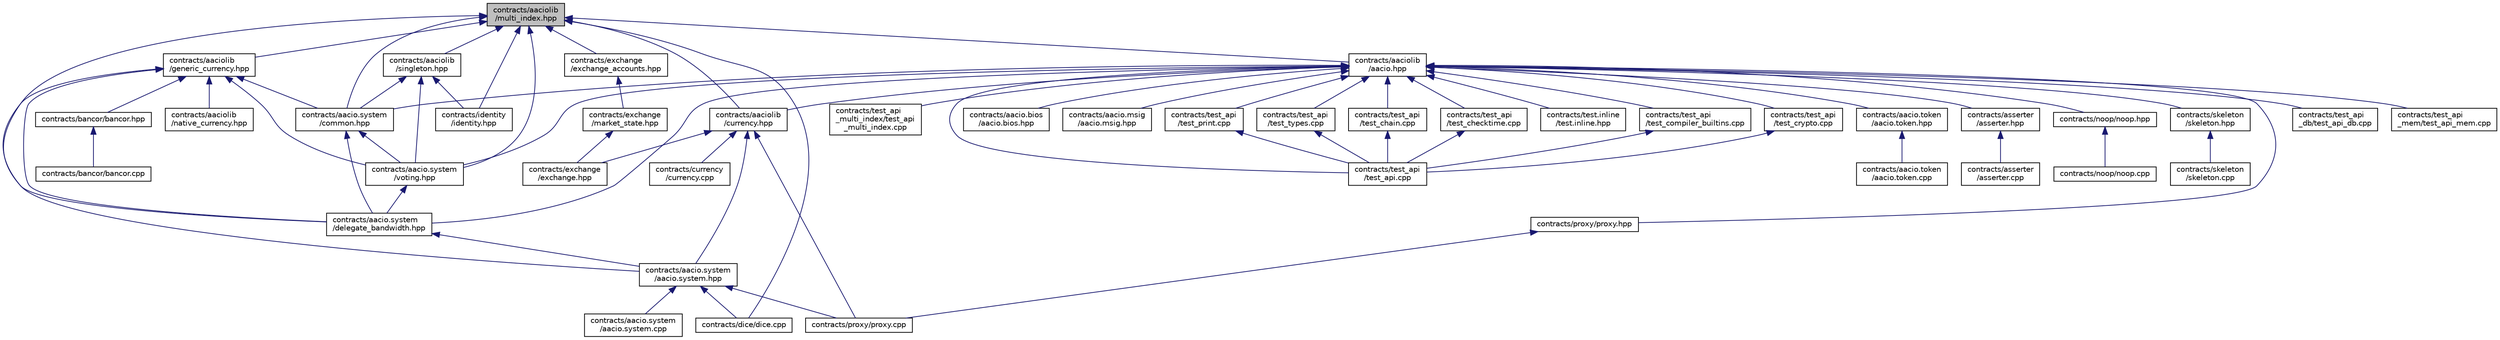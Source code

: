 digraph "contracts/aaciolib/multi_index.hpp"
{
  edge [fontname="Helvetica",fontsize="10",labelfontname="Helvetica",labelfontsize="10"];
  node [fontname="Helvetica",fontsize="10",shape=record];
  Node75 [label="contracts/aaciolib\l/multi_index.hpp",height=0.2,width=0.4,color="black", fillcolor="grey75", style="filled", fontcolor="black"];
  Node75 -> Node76 [dir="back",color="midnightblue",fontsize="10",style="solid"];
  Node76 [label="contracts/aacio.system\l/common.hpp",height=0.2,width=0.4,color="black", fillcolor="white", style="filled",URL="$contracts_2aacio_8system_2common_8hpp_source.html"];
  Node76 -> Node77 [dir="back",color="midnightblue",fontsize="10",style="solid"];
  Node77 [label="contracts/aacio.system\l/delegate_bandwidth.hpp",height=0.2,width=0.4,color="black", fillcolor="white", style="filled",URL="$delegate__bandwidth_8hpp.html"];
  Node77 -> Node78 [dir="back",color="midnightblue",fontsize="10",style="solid"];
  Node78 [label="contracts/aacio.system\l/aacio.system.hpp",height=0.2,width=0.4,color="black", fillcolor="white", style="filled",URL="$aacio_8system_8hpp.html"];
  Node78 -> Node79 [dir="back",color="midnightblue",fontsize="10",style="solid"];
  Node79 [label="contracts/aacio.system\l/aacio.system.cpp",height=0.2,width=0.4,color="black", fillcolor="white", style="filled",URL="$aacio_8system_8cpp.html"];
  Node78 -> Node80 [dir="back",color="midnightblue",fontsize="10",style="solid"];
  Node80 [label="contracts/dice/dice.cpp",height=0.2,width=0.4,color="black", fillcolor="white", style="filled",URL="$dice_8cpp.html"];
  Node78 -> Node81 [dir="back",color="midnightblue",fontsize="10",style="solid"];
  Node81 [label="contracts/proxy/proxy.cpp",height=0.2,width=0.4,color="black", fillcolor="white", style="filled",URL="$proxy_8cpp.html"];
  Node76 -> Node82 [dir="back",color="midnightblue",fontsize="10",style="solid"];
  Node82 [label="contracts/aacio.system\l/voting.hpp",height=0.2,width=0.4,color="black", fillcolor="white", style="filled",URL="$voting_8hpp.html"];
  Node82 -> Node77 [dir="back",color="midnightblue",fontsize="10",style="solid"];
  Node75 -> Node82 [dir="back",color="midnightblue",fontsize="10",style="solid"];
  Node75 -> Node77 [dir="back",color="midnightblue",fontsize="10",style="solid"];
  Node75 -> Node83 [dir="back",color="midnightblue",fontsize="10",style="solid"];
  Node83 [label="contracts/aaciolib\l/aacio.hpp",height=0.2,width=0.4,color="black", fillcolor="white", style="filled",URL="$aacio_8hpp.html"];
  Node83 -> Node84 [dir="back",color="midnightblue",fontsize="10",style="solid"];
  Node84 [label="contracts/aacio.bios\l/aacio.bios.hpp",height=0.2,width=0.4,color="black", fillcolor="white", style="filled",URL="$aacio_8bios_8hpp_source.html"];
  Node83 -> Node85 [dir="back",color="midnightblue",fontsize="10",style="solid"];
  Node85 [label="contracts/aacio.msig\l/aacio.msig.hpp",height=0.2,width=0.4,color="black", fillcolor="white", style="filled",URL="$aacio_8msig_8hpp_source.html"];
  Node83 -> Node76 [dir="back",color="midnightblue",fontsize="10",style="solid"];
  Node83 -> Node82 [dir="back",color="midnightblue",fontsize="10",style="solid"];
  Node83 -> Node77 [dir="back",color="midnightblue",fontsize="10",style="solid"];
  Node83 -> Node86 [dir="back",color="midnightblue",fontsize="10",style="solid"];
  Node86 [label="contracts/aacio.token\l/aacio.token.hpp",height=0.2,width=0.4,color="black", fillcolor="white", style="filled",URL="$aacio_8token_8hpp.html"];
  Node86 -> Node87 [dir="back",color="midnightblue",fontsize="10",style="solid"];
  Node87 [label="contracts/aacio.token\l/aacio.token.cpp",height=0.2,width=0.4,color="black", fillcolor="white", style="filled",URL="$aacio_8token_8cpp.html"];
  Node83 -> Node88 [dir="back",color="midnightblue",fontsize="10",style="solid"];
  Node88 [label="contracts/aaciolib\l/currency.hpp",height=0.2,width=0.4,color="black", fillcolor="white", style="filled",URL="$currency_8hpp_source.html"];
  Node88 -> Node78 [dir="back",color="midnightblue",fontsize="10",style="solid"];
  Node88 -> Node89 [dir="back",color="midnightblue",fontsize="10",style="solid"];
  Node89 [label="contracts/currency\l/currency.cpp",height=0.2,width=0.4,color="black", fillcolor="white", style="filled",URL="$currency_8cpp.html"];
  Node88 -> Node90 [dir="back",color="midnightblue",fontsize="10",style="solid"];
  Node90 [label="contracts/exchange\l/exchange.hpp",height=0.2,width=0.4,color="black", fillcolor="white", style="filled",URL="$exchange_8hpp_source.html"];
  Node88 -> Node81 [dir="back",color="midnightblue",fontsize="10",style="solid"];
  Node83 -> Node91 [dir="back",color="midnightblue",fontsize="10",style="solid"];
  Node91 [label="contracts/asserter\l/asserter.hpp",height=0.2,width=0.4,color="black", fillcolor="white", style="filled",URL="$asserter_8hpp.html"];
  Node91 -> Node92 [dir="back",color="midnightblue",fontsize="10",style="solid"];
  Node92 [label="contracts/asserter\l/asserter.cpp",height=0.2,width=0.4,color="black", fillcolor="white", style="filled",URL="$asserter_8cpp.html"];
  Node83 -> Node93 [dir="back",color="midnightblue",fontsize="10",style="solid"];
  Node93 [label="contracts/noop/noop.hpp",height=0.2,width=0.4,color="black", fillcolor="white", style="filled",URL="$noop_8hpp.html"];
  Node93 -> Node94 [dir="back",color="midnightblue",fontsize="10",style="solid"];
  Node94 [label="contracts/noop/noop.cpp",height=0.2,width=0.4,color="black", fillcolor="white", style="filled",URL="$noop_8cpp.html"];
  Node83 -> Node95 [dir="back",color="midnightblue",fontsize="10",style="solid"];
  Node95 [label="contracts/proxy/proxy.hpp",height=0.2,width=0.4,color="black", fillcolor="white", style="filled",URL="$proxy_8hpp.html"];
  Node95 -> Node81 [dir="back",color="midnightblue",fontsize="10",style="solid"];
  Node83 -> Node96 [dir="back",color="midnightblue",fontsize="10",style="solid"];
  Node96 [label="contracts/skeleton\l/skeleton.hpp",height=0.2,width=0.4,color="black", fillcolor="white", style="filled",URL="$skeleton_8hpp.html"];
  Node96 -> Node97 [dir="back",color="midnightblue",fontsize="10",style="solid"];
  Node97 [label="contracts/skeleton\l/skeleton.cpp",height=0.2,width=0.4,color="black", fillcolor="white", style="filled",URL="$skeleton_8cpp.html"];
  Node83 -> Node98 [dir="back",color="midnightblue",fontsize="10",style="solid"];
  Node98 [label="contracts/test.inline\l/test.inline.hpp",height=0.2,width=0.4,color="black", fillcolor="white", style="filled",URL="$test_8inline_8hpp_source.html"];
  Node83 -> Node99 [dir="back",color="midnightblue",fontsize="10",style="solid"];
  Node99 [label="contracts/test_api\l/test_api.cpp",height=0.2,width=0.4,color="black", fillcolor="white", style="filled",URL="$test__api_8cpp.html"];
  Node83 -> Node100 [dir="back",color="midnightblue",fontsize="10",style="solid"];
  Node100 [label="contracts/test_api\l/test_print.cpp",height=0.2,width=0.4,color="black", fillcolor="white", style="filled",URL="$test__print_8cpp.html"];
  Node100 -> Node99 [dir="back",color="midnightblue",fontsize="10",style="solid"];
  Node83 -> Node101 [dir="back",color="midnightblue",fontsize="10",style="solid"];
  Node101 [label="contracts/test_api\l/test_types.cpp",height=0.2,width=0.4,color="black", fillcolor="white", style="filled",URL="$test__types_8cpp.html"];
  Node101 -> Node99 [dir="back",color="midnightblue",fontsize="10",style="solid"];
  Node83 -> Node102 [dir="back",color="midnightblue",fontsize="10",style="solid"];
  Node102 [label="contracts/test_api\l/test_compiler_builtins.cpp",height=0.2,width=0.4,color="black", fillcolor="white", style="filled",URL="$test__compiler__builtins_8cpp.html"];
  Node102 -> Node99 [dir="back",color="midnightblue",fontsize="10",style="solid"];
  Node83 -> Node103 [dir="back",color="midnightblue",fontsize="10",style="solid"];
  Node103 [label="contracts/test_api\l/test_crypto.cpp",height=0.2,width=0.4,color="black", fillcolor="white", style="filled",URL="$test__crypto_8cpp.html"];
  Node103 -> Node99 [dir="back",color="midnightblue",fontsize="10",style="solid"];
  Node83 -> Node104 [dir="back",color="midnightblue",fontsize="10",style="solid"];
  Node104 [label="contracts/test_api\l/test_chain.cpp",height=0.2,width=0.4,color="black", fillcolor="white", style="filled",URL="$test__chain_8cpp.html"];
  Node104 -> Node99 [dir="back",color="midnightblue",fontsize="10",style="solid"];
  Node83 -> Node105 [dir="back",color="midnightblue",fontsize="10",style="solid"];
  Node105 [label="contracts/test_api\l/test_checktime.cpp",height=0.2,width=0.4,color="black", fillcolor="white", style="filled",URL="$test__checktime_8cpp.html"];
  Node105 -> Node99 [dir="back",color="midnightblue",fontsize="10",style="solid"];
  Node83 -> Node106 [dir="back",color="midnightblue",fontsize="10",style="solid"];
  Node106 [label="contracts/test_api\l_db/test_api_db.cpp",height=0.2,width=0.4,color="black", fillcolor="white", style="filled",URL="$test__api__db_8cpp.html"];
  Node83 -> Node107 [dir="back",color="midnightblue",fontsize="10",style="solid"];
  Node107 [label="contracts/test_api\l_mem/test_api_mem.cpp",height=0.2,width=0.4,color="black", fillcolor="white", style="filled",URL="$test__api__mem_8cpp.html"];
  Node83 -> Node108 [dir="back",color="midnightblue",fontsize="10",style="solid"];
  Node108 [label="contracts/test_api\l_multi_index/test_api\l_multi_index.cpp",height=0.2,width=0.4,color="black", fillcolor="white", style="filled",URL="$test__api__multi__index_8cpp.html"];
  Node75 -> Node88 [dir="back",color="midnightblue",fontsize="10",style="solid"];
  Node75 -> Node109 [dir="back",color="midnightblue",fontsize="10",style="solid"];
  Node109 [label="contracts/aaciolib\l/generic_currency.hpp",height=0.2,width=0.4,color="black", fillcolor="white", style="filled",URL="$generic__currency_8hpp_source.html"];
  Node109 -> Node76 [dir="back",color="midnightblue",fontsize="10",style="solid"];
  Node109 -> Node82 [dir="back",color="midnightblue",fontsize="10",style="solid"];
  Node109 -> Node77 [dir="back",color="midnightblue",fontsize="10",style="solid"];
  Node109 -> Node78 [dir="back",color="midnightblue",fontsize="10",style="solid"];
  Node109 -> Node110 [dir="back",color="midnightblue",fontsize="10",style="solid"];
  Node110 [label="contracts/aaciolib\l/native_currency.hpp",height=0.2,width=0.4,color="black", fillcolor="white", style="filled",URL="$native__currency_8hpp_source.html"];
  Node109 -> Node111 [dir="back",color="midnightblue",fontsize="10",style="solid"];
  Node111 [label="contracts/bancor/bancor.hpp",height=0.2,width=0.4,color="black", fillcolor="white", style="filled",URL="$bancor_8hpp.html"];
  Node111 -> Node112 [dir="back",color="midnightblue",fontsize="10",style="solid"];
  Node112 [label="contracts/bancor/bancor.cpp",height=0.2,width=0.4,color="black", fillcolor="white", style="filled",URL="$bancor_8cpp.html"];
  Node75 -> Node113 [dir="back",color="midnightblue",fontsize="10",style="solid"];
  Node113 [label="contracts/aaciolib\l/singleton.hpp",height=0.2,width=0.4,color="black", fillcolor="white", style="filled",URL="$singleton_8hpp_source.html"];
  Node113 -> Node76 [dir="back",color="midnightblue",fontsize="10",style="solid"];
  Node113 -> Node82 [dir="back",color="midnightblue",fontsize="10",style="solid"];
  Node113 -> Node114 [dir="back",color="midnightblue",fontsize="10",style="solid"];
  Node114 [label="contracts/identity\l/identity.hpp",height=0.2,width=0.4,color="black", fillcolor="white", style="filled",URL="$identity_8hpp_source.html"];
  Node75 -> Node80 [dir="back",color="midnightblue",fontsize="10",style="solid"];
  Node75 -> Node115 [dir="back",color="midnightblue",fontsize="10",style="solid"];
  Node115 [label="contracts/exchange\l/exchange_accounts.hpp",height=0.2,width=0.4,color="black", fillcolor="white", style="filled",URL="$exchange__accounts_8hpp_source.html"];
  Node115 -> Node116 [dir="back",color="midnightblue",fontsize="10",style="solid"];
  Node116 [label="contracts/exchange\l/market_state.hpp",height=0.2,width=0.4,color="black", fillcolor="white", style="filled",URL="$market__state_8hpp_source.html"];
  Node116 -> Node90 [dir="back",color="midnightblue",fontsize="10",style="solid"];
  Node75 -> Node114 [dir="back",color="midnightblue",fontsize="10",style="solid"];
}
